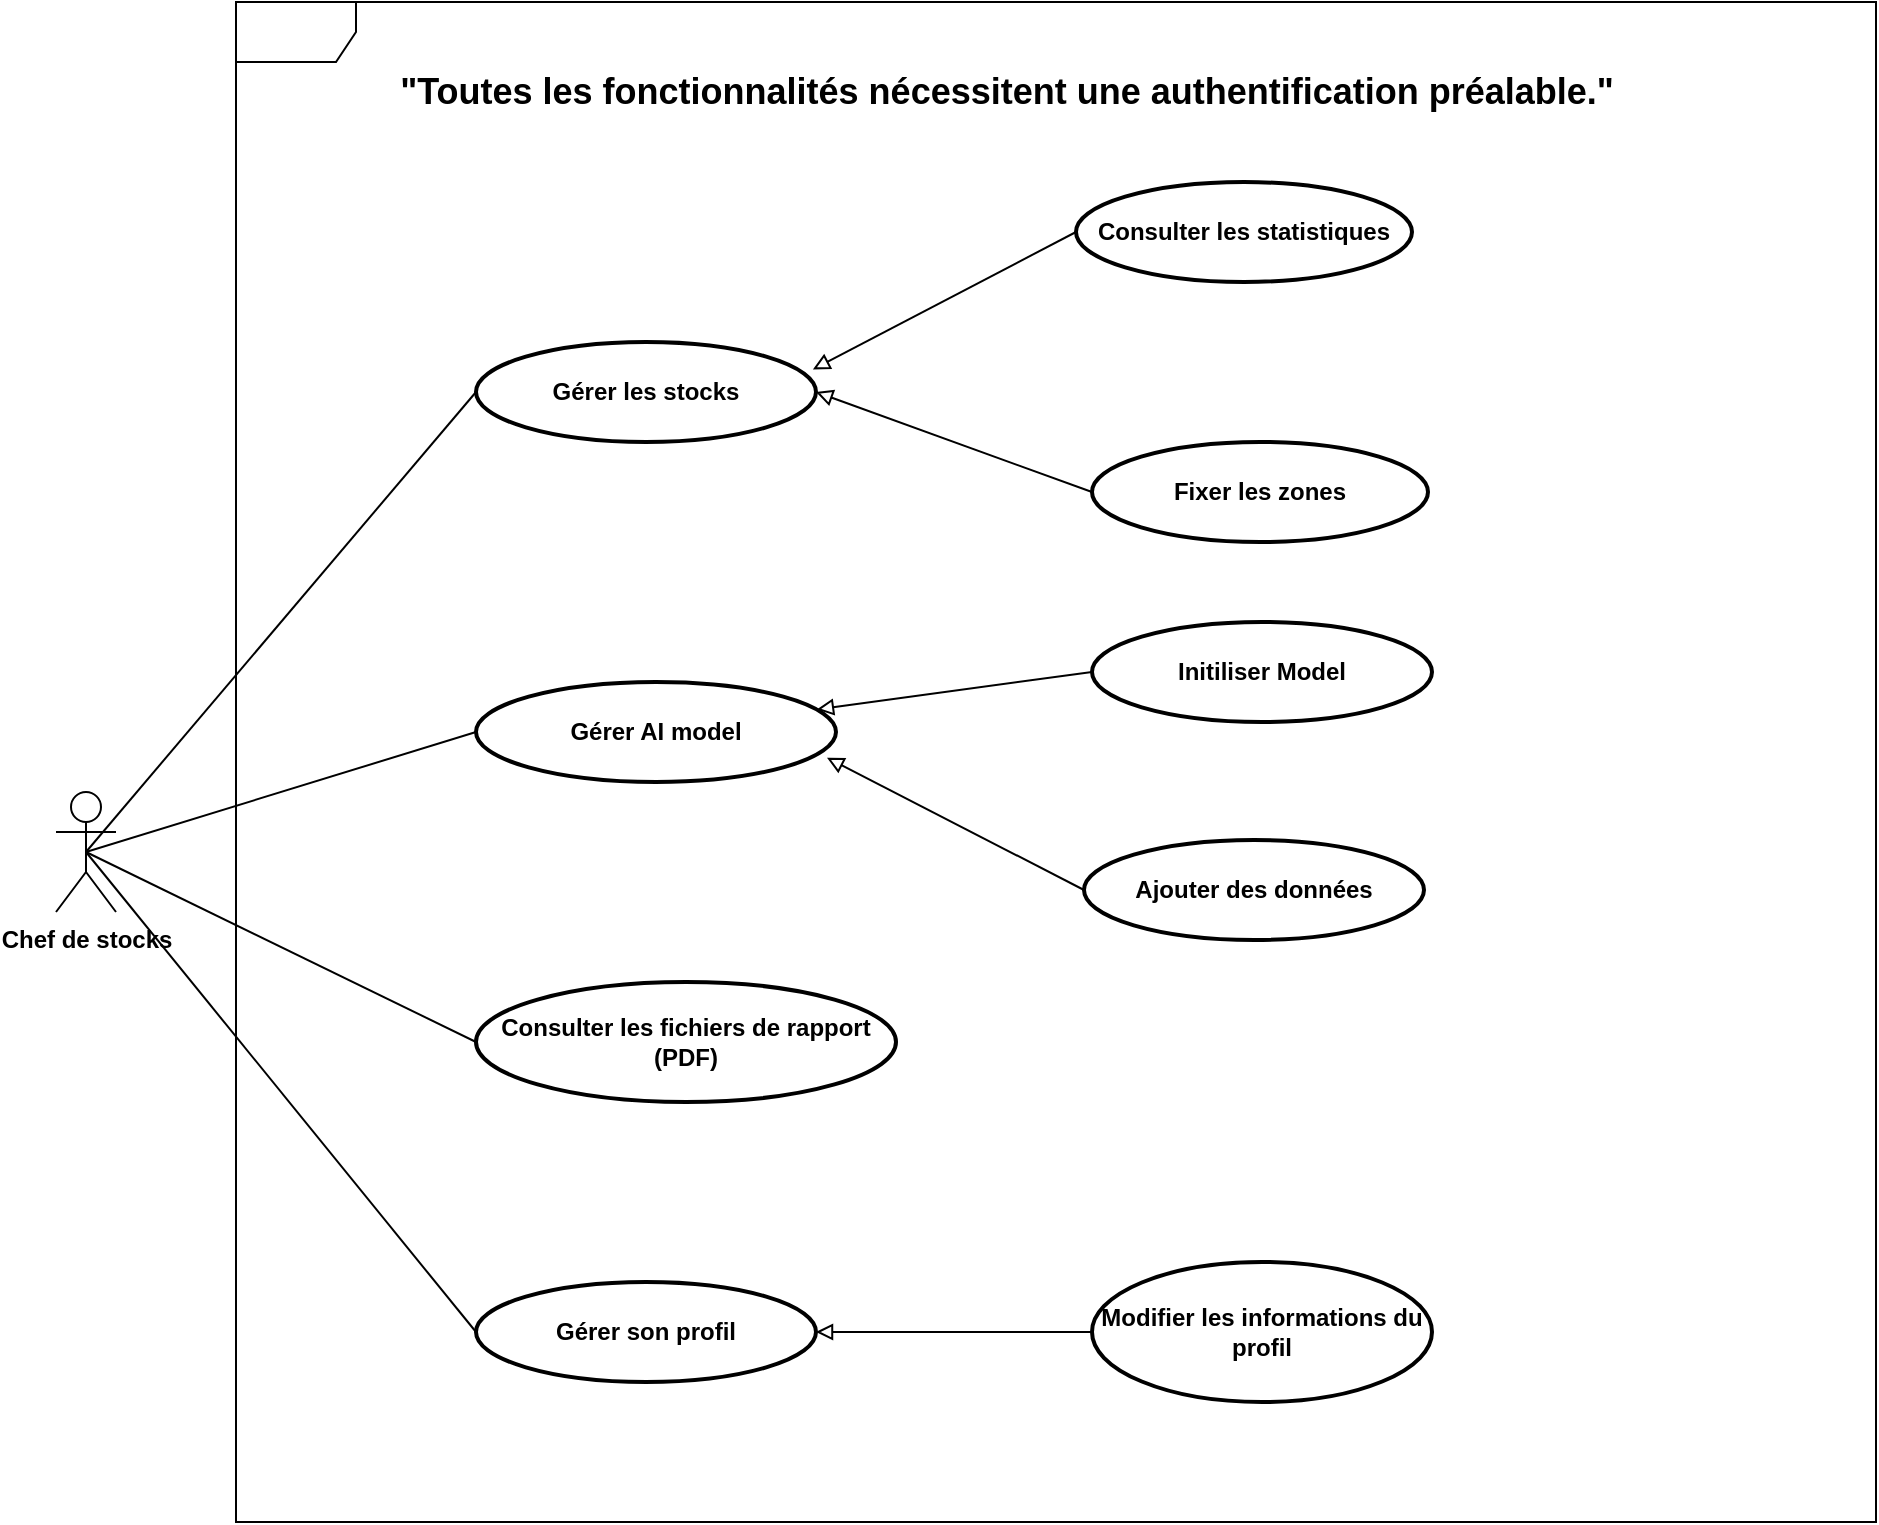 <mxfile version="24.8.9">
  <diagram name="Page-1" id="y9GBdRn95pJowuykxrae">
    <mxGraphModel dx="1429" dy="807" grid="1" gridSize="10" guides="1" tooltips="1" connect="1" arrows="1" fold="1" page="1" pageScale="1" pageWidth="1169" pageHeight="827" math="0" shadow="0">
      <root>
        <mxCell id="0" />
        <mxCell id="1" parent="0" />
        <mxCell id="NDvf0oDrRcwOg9ICF0X1-3" value="&lt;b&gt;Chef de stocks&lt;/b&gt;" style="shape=umlActor;verticalLabelPosition=bottom;verticalAlign=top;html=1;outlineConnect=0;" parent="1" vertex="1">
          <mxGeometry x="30" y="405" width="30" height="60" as="geometry" />
        </mxCell>
        <mxCell id="NDvf0oDrRcwOg9ICF0X1-6" value="" style="shape=umlFrame;whiteSpace=wrap;html=1;pointerEvents=0;" parent="1" vertex="1">
          <mxGeometry x="120" y="10" width="820" height="760" as="geometry" />
        </mxCell>
        <mxCell id="NDvf0oDrRcwOg9ICF0X1-23" value="&lt;b&gt;Consulter les fichiers de rapport (PDF)&lt;/b&gt;" style="strokeWidth=2;html=1;shape=mxgraph.flowchart.start_1;whiteSpace=wrap;" parent="1" vertex="1">
          <mxGeometry x="240" y="500" width="210" height="60" as="geometry" />
        </mxCell>
        <mxCell id="NDvf0oDrRcwOg9ICF0X1-24" value="&lt;b&gt;Gérer AI model&lt;/b&gt;" style="strokeWidth=2;html=1;shape=mxgraph.flowchart.start_1;whiteSpace=wrap;" parent="1" vertex="1">
          <mxGeometry x="240" y="350" width="180" height="50" as="geometry" />
        </mxCell>
        <mxCell id="NDvf0oDrRcwOg9ICF0X1-25" value="&lt;b&gt;Gérer les stocks&lt;/b&gt;" style="strokeWidth=2;html=1;shape=mxgraph.flowchart.start_1;whiteSpace=wrap;" parent="1" vertex="1">
          <mxGeometry x="240" y="180" width="170" height="50" as="geometry" />
        </mxCell>
        <mxCell id="NDvf0oDrRcwOg9ICF0X1-33" style="rounded=0;orthogonalLoop=1;jettySize=auto;html=1;exitX=0.5;exitY=0.5;exitDx=0;exitDy=0;exitPerimeter=0;endArrow=none;endFill=0;entryX=0;entryY=0.5;entryDx=0;entryDy=0;entryPerimeter=0;" parent="1" source="NDvf0oDrRcwOg9ICF0X1-3" target="NDvf0oDrRcwOg9ICF0X1-25" edge="1">
          <mxGeometry relative="1" as="geometry">
            <mxPoint x="540" y="250" as="targetPoint" />
          </mxGeometry>
        </mxCell>
        <mxCell id="NDvf0oDrRcwOg9ICF0X1-34" style="rounded=0;orthogonalLoop=1;jettySize=auto;html=1;exitX=0.5;exitY=0.5;exitDx=0;exitDy=0;exitPerimeter=0;endArrow=none;endFill=0;entryX=0;entryY=0.5;entryDx=0;entryDy=0;entryPerimeter=0;" parent="1" source="NDvf0oDrRcwOg9ICF0X1-3" target="NDvf0oDrRcwOg9ICF0X1-24" edge="1">
          <mxGeometry relative="1" as="geometry">
            <mxPoint x="540" y="335" as="targetPoint" />
          </mxGeometry>
        </mxCell>
        <mxCell id="NDvf0oDrRcwOg9ICF0X1-35" style="rounded=0;orthogonalLoop=1;jettySize=auto;html=1;exitX=0.5;exitY=0.5;exitDx=0;exitDy=0;exitPerimeter=0;endArrow=none;endFill=0;entryX=0;entryY=0.5;entryDx=0;entryDy=0;entryPerimeter=0;" parent="1" source="NDvf0oDrRcwOg9ICF0X1-3" target="NDvf0oDrRcwOg9ICF0X1-23" edge="1">
          <mxGeometry relative="1" as="geometry">
            <mxPoint x="530" y="430" as="targetPoint" />
          </mxGeometry>
        </mxCell>
        <mxCell id="NDvf0oDrRcwOg9ICF0X1-62" value="&lt;b&gt;Consulter les statistiques&lt;/b&gt;" style="strokeWidth=2;html=1;shape=mxgraph.flowchart.start_1;whiteSpace=wrap;" parent="1" vertex="1">
          <mxGeometry x="540" y="100" width="168" height="50" as="geometry" />
        </mxCell>
        <mxCell id="NDvf0oDrRcwOg9ICF0X1-63" style="rounded=0;orthogonalLoop=1;jettySize=auto;html=1;exitX=0;exitY=0.5;exitDx=0;exitDy=0;exitPerimeter=0;entryX=0.991;entryY=0.274;entryDx=0;entryDy=0;endArrow=block;endFill=0;elbow=vertical;entryPerimeter=0;" parent="1" source="NDvf0oDrRcwOg9ICF0X1-62" target="NDvf0oDrRcwOg9ICF0X1-25" edge="1">
          <mxGeometry relative="1" as="geometry" />
        </mxCell>
        <mxCell id="NDvf0oDrRcwOg9ICF0X1-65" value="&lt;b&gt;Gérer son profil&lt;/b&gt;" style="strokeWidth=2;html=1;shape=mxgraph.flowchart.start_1;whiteSpace=wrap;" parent="1" vertex="1">
          <mxGeometry x="240" y="650" width="170" height="50" as="geometry" />
        </mxCell>
        <mxCell id="NDvf0oDrRcwOg9ICF0X1-66" style="rounded=0;orthogonalLoop=1;jettySize=auto;html=1;exitX=0;exitY=0.5;exitDx=0;exitDy=0;exitPerimeter=0;entryX=0.5;entryY=0.5;entryDx=0;entryDy=0;entryPerimeter=0;endArrow=none;endFill=0;" parent="1" source="NDvf0oDrRcwOg9ICF0X1-65" target="NDvf0oDrRcwOg9ICF0X1-3" edge="1">
          <mxGeometry relative="1" as="geometry" />
        </mxCell>
        <mxCell id="NDvf0oDrRcwOg9ICF0X1-67" value="&lt;b&gt;Modifier les informations du profil&lt;/b&gt;" style="strokeWidth=2;html=1;shape=mxgraph.flowchart.start_1;whiteSpace=wrap;" parent="1" vertex="1">
          <mxGeometry x="548" y="640" width="170" height="70" as="geometry" />
        </mxCell>
        <mxCell id="NDvf0oDrRcwOg9ICF0X1-70" style="edgeStyle=orthogonalEdgeStyle;rounded=0;orthogonalLoop=1;jettySize=auto;html=1;exitX=0;exitY=0.5;exitDx=0;exitDy=0;exitPerimeter=0;entryX=1;entryY=0.5;entryDx=0;entryDy=0;entryPerimeter=0;endArrow=block;endFill=0;" parent="1" source="NDvf0oDrRcwOg9ICF0X1-67" target="NDvf0oDrRcwOg9ICF0X1-65" edge="1">
          <mxGeometry relative="1" as="geometry" />
        </mxCell>
        <mxCell id="NDvf0oDrRcwOg9ICF0X1-72" value="&lt;b&gt;Initiliser Model&lt;/b&gt;" style="strokeWidth=2;html=1;shape=mxgraph.flowchart.start_1;whiteSpace=wrap;" parent="1" vertex="1">
          <mxGeometry x="548" y="320" width="170" height="50" as="geometry" />
        </mxCell>
        <mxCell id="NDvf0oDrRcwOg9ICF0X1-75" style="rounded=0;orthogonalLoop=1;jettySize=auto;html=1;exitX=0;exitY=0.5;exitDx=0;exitDy=0;exitPerimeter=0;entryX=0.947;entryY=0.274;entryDx=0;entryDy=0;entryPerimeter=0;endArrow=block;endFill=0;" parent="1" source="NDvf0oDrRcwOg9ICF0X1-72" target="NDvf0oDrRcwOg9ICF0X1-24" edge="1">
          <mxGeometry relative="1" as="geometry" />
        </mxCell>
        <mxCell id="NDvf0oDrRcwOg9ICF0X1-76" value="&lt;b&gt;Ajouter des données&lt;/b&gt;" style="strokeWidth=2;html=1;shape=mxgraph.flowchart.start_1;whiteSpace=wrap;" parent="1" vertex="1">
          <mxGeometry x="544" y="429" width="170" height="50" as="geometry" />
        </mxCell>
        <mxCell id="NDvf0oDrRcwOg9ICF0X1-77" style="rounded=0;orthogonalLoop=1;jettySize=auto;html=1;exitX=0;exitY=0.5;exitDx=0;exitDy=0;exitPerimeter=0;entryX=0.975;entryY=0.757;entryDx=0;entryDy=0;entryPerimeter=0;endArrow=block;endFill=0;" parent="1" source="NDvf0oDrRcwOg9ICF0X1-76" target="NDvf0oDrRcwOg9ICF0X1-24" edge="1">
          <mxGeometry relative="1" as="geometry">
            <mxPoint x="460" y="395" as="sourcePoint" />
          </mxGeometry>
        </mxCell>
        <mxCell id="NDvf0oDrRcwOg9ICF0X1-81" value="&lt;b&gt;Fixer les zones&lt;/b&gt;" style="strokeWidth=2;html=1;shape=mxgraph.flowchart.start_1;whiteSpace=wrap;" parent="1" vertex="1">
          <mxGeometry x="548" y="230" width="168" height="50" as="geometry" />
        </mxCell>
        <mxCell id="NDvf0oDrRcwOg9ICF0X1-82" style="rounded=0;orthogonalLoop=1;jettySize=auto;html=1;exitX=0;exitY=0.5;exitDx=0;exitDy=0;exitPerimeter=0;entryX=1;entryY=0.5;entryDx=0;entryDy=0;entryPerimeter=0;endArrow=block;endFill=0;" parent="1" source="NDvf0oDrRcwOg9ICF0X1-81" target="NDvf0oDrRcwOg9ICF0X1-25" edge="1">
          <mxGeometry relative="1" as="geometry" />
        </mxCell>
        <mxCell id="oTmI2gtBL2AbXReGxj4l-1" value="&lt;p&gt;&lt;b&gt;&lt;font style=&quot;font-size: 18px;&quot;&gt;&quot;Toutes les fonctionnalités nécessitent une authentification préalable.&quot;&lt;/font&gt;&lt;/b&gt;&lt;/p&gt;&lt;p&gt;&lt;/p&gt;" style="text;html=1;align=center;verticalAlign=middle;resizable=0;points=[];autosize=1;strokeColor=none;fillColor=none;" vertex="1" parent="1">
          <mxGeometry x="190" y="25" width="630" height="60" as="geometry" />
        </mxCell>
      </root>
    </mxGraphModel>
  </diagram>
</mxfile>
